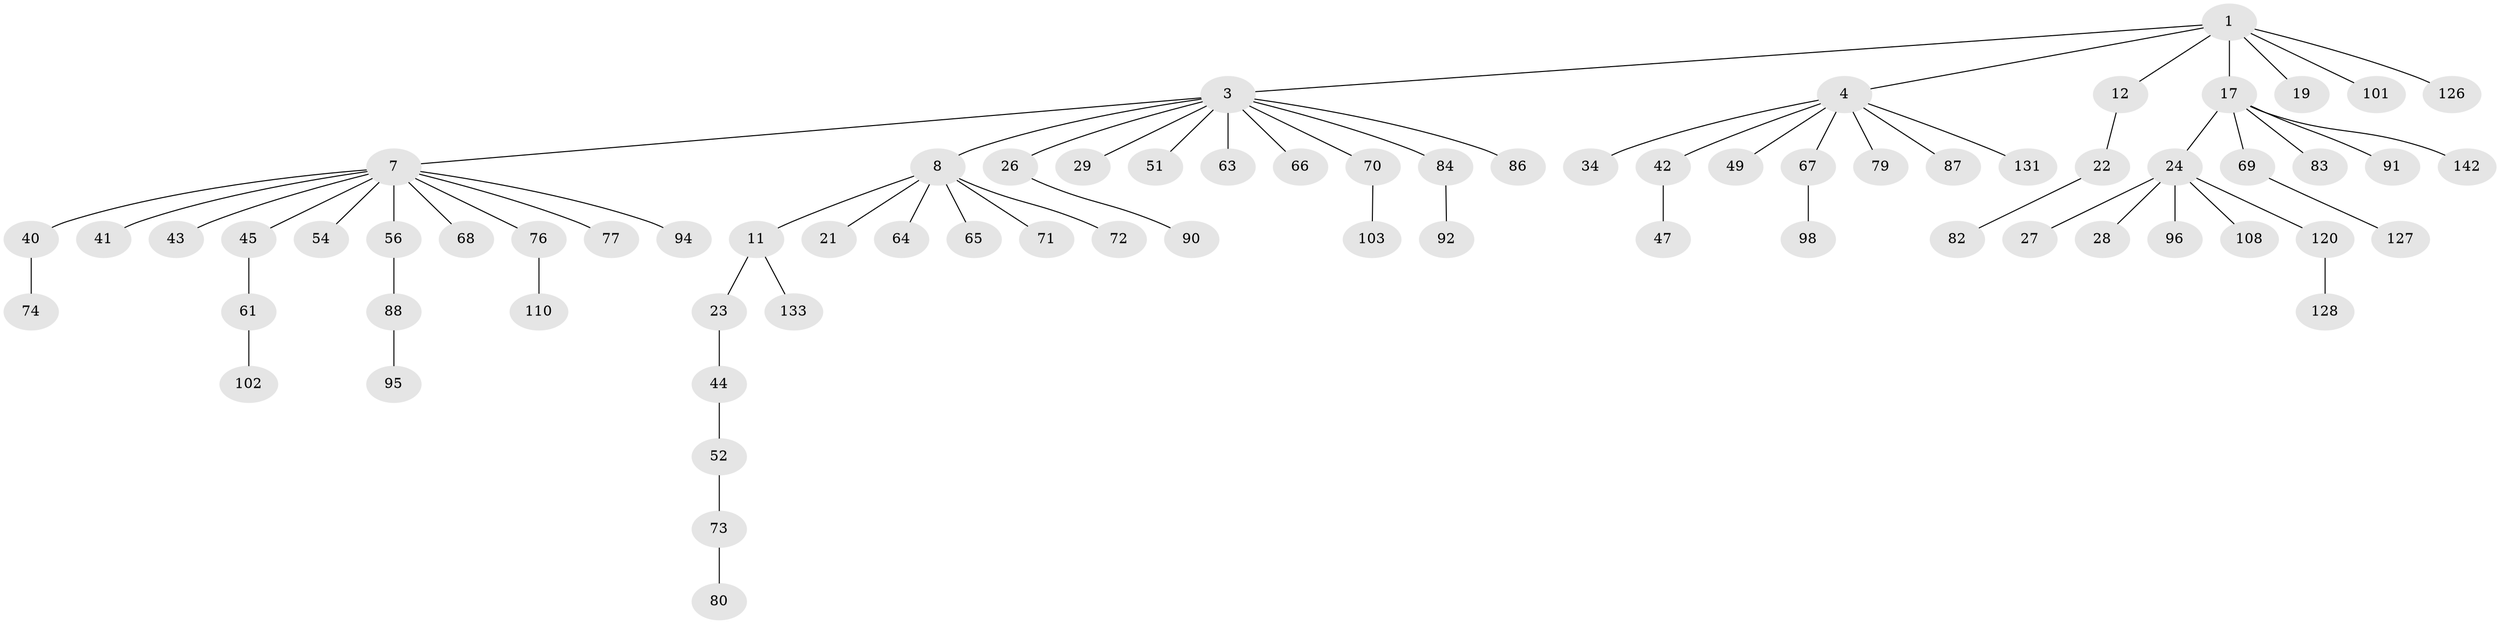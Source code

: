 // original degree distribution, {2: 0.3103448275862069, 7: 0.013793103448275862, 5: 0.06206896551724138, 4: 0.05517241379310345, 3: 0.0896551724137931, 1: 0.4689655172413793}
// Generated by graph-tools (version 1.1) at 2025/15/03/09/25 04:15:24]
// undirected, 72 vertices, 71 edges
graph export_dot {
graph [start="1"]
  node [color=gray90,style=filled];
  1 [super="+2"];
  3 [super="+62+14+5"];
  4 [super="+31+9+6"];
  7 [super="+10+13"];
  8 [super="+50+15"];
  11;
  12;
  17 [super="+78+115+135+25"];
  19 [super="+141+48+59+81"];
  21;
  22 [super="+124+55"];
  23 [super="+33"];
  24 [super="+32"];
  26;
  27;
  28 [super="+132+53"];
  29;
  34;
  40 [super="+129"];
  41;
  42;
  43;
  44 [super="+89"];
  45;
  47;
  49;
  51;
  52 [super="+57"];
  54;
  56 [super="+60"];
  61;
  63 [super="+137"];
  64;
  65;
  66 [super="+93+134"];
  67;
  68;
  69;
  70;
  71 [super="+117"];
  72 [super="+100"];
  73;
  74;
  76;
  77 [super="+136"];
  79;
  80 [super="+109"];
  82 [super="+85+123"];
  83;
  84;
  86 [super="+106"];
  87;
  88;
  90;
  91 [super="+130"];
  92;
  94;
  95 [super="+138"];
  96;
  98 [super="+121"];
  101;
  102;
  103;
  108;
  110;
  120 [super="+125"];
  126;
  127;
  128;
  131;
  133;
  142;
  1 -- 12;
  1 -- 17;
  1 -- 3;
  1 -- 4;
  1 -- 101;
  1 -- 19;
  1 -- 126;
  3 -- 7;
  3 -- 70;
  3 -- 84;
  3 -- 86;
  3 -- 51;
  3 -- 26;
  3 -- 66;
  3 -- 8;
  3 -- 29;
  3 -- 63;
  4 -- 49;
  4 -- 67;
  4 -- 79;
  4 -- 34;
  4 -- 87;
  4 -- 42;
  4 -- 131;
  7 -- 68;
  7 -- 40;
  7 -- 41;
  7 -- 43;
  7 -- 76;
  7 -- 45;
  7 -- 77;
  7 -- 54;
  7 -- 56;
  7 -- 94;
  8 -- 11;
  8 -- 21;
  8 -- 65;
  8 -- 72;
  8 -- 64;
  8 -- 71;
  11 -- 23;
  11 -- 133;
  12 -- 22;
  17 -- 24;
  17 -- 91;
  17 -- 142;
  17 -- 83;
  17 -- 69;
  22 -- 82;
  23 -- 44;
  24 -- 27;
  24 -- 28;
  24 -- 120;
  24 -- 108;
  24 -- 96;
  26 -- 90;
  40 -- 74;
  42 -- 47;
  44 -- 52;
  45 -- 61;
  52 -- 73;
  56 -- 88;
  61 -- 102;
  67 -- 98;
  69 -- 127;
  70 -- 103;
  73 -- 80;
  76 -- 110;
  84 -- 92;
  88 -- 95;
  120 -- 128;
}
